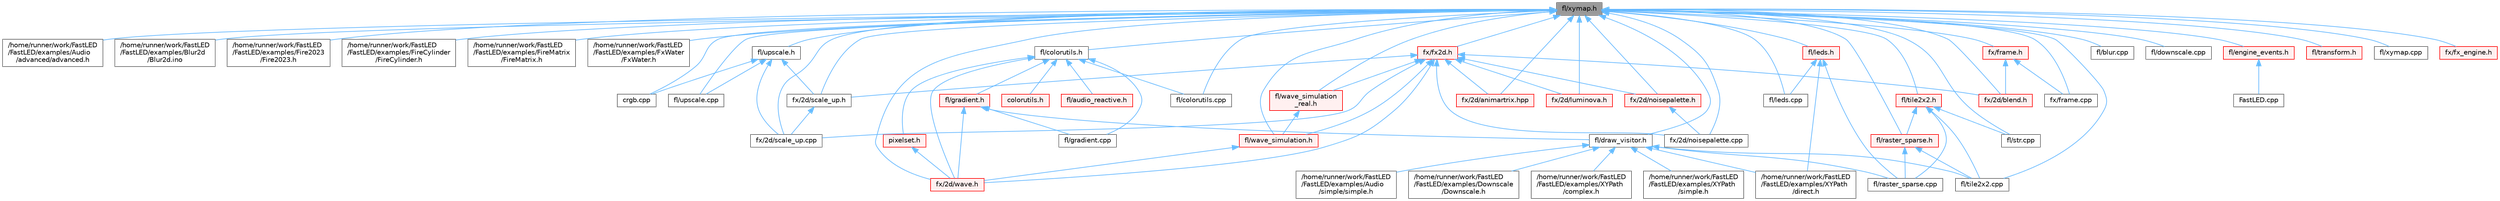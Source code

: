 digraph "fl/xymap.h"
{
 // INTERACTIVE_SVG=YES
 // LATEX_PDF_SIZE
  bgcolor="transparent";
  edge [fontname=Helvetica,fontsize=10,labelfontname=Helvetica,labelfontsize=10];
  node [fontname=Helvetica,fontsize=10,shape=box,height=0.2,width=0.4];
  Node1 [id="Node000001",label="fl/xymap.h",height=0.2,width=0.4,color="gray40", fillcolor="grey60", style="filled", fontcolor="black",tooltip=" "];
  Node1 -> Node2 [id="edge1_Node000001_Node000002",dir="back",color="steelblue1",style="solid",tooltip=" "];
  Node2 [id="Node000002",label="/home/runner/work/FastLED\l/FastLED/examples/Audio\l/advanced/advanced.h",height=0.2,width=0.4,color="grey40", fillcolor="white", style="filled",URL="$da/dc7/advanced_8h.html",tooltip=" "];
  Node1 -> Node3 [id="edge2_Node000001_Node000003",dir="back",color="steelblue1",style="solid",tooltip=" "];
  Node3 [id="Node000003",label="/home/runner/work/FastLED\l/FastLED/examples/Blur2d\l/Blur2d.ino",height=0.2,width=0.4,color="grey40", fillcolor="white", style="filled",URL="$df/d42/_blur2d_8ino.html",tooltip="Demonstrates 2D blur effects on LED matrix."];
  Node1 -> Node4 [id="edge3_Node000001_Node000004",dir="back",color="steelblue1",style="solid",tooltip=" "];
  Node4 [id="Node000004",label="/home/runner/work/FastLED\l/FastLED/examples/Fire2023\l/Fire2023.h",height=0.2,width=0.4,color="grey40", fillcolor="white", style="filled",URL="$de/d71/_fire2023_8h.html",tooltip=" "];
  Node1 -> Node5 [id="edge4_Node000001_Node000005",dir="back",color="steelblue1",style="solid",tooltip=" "];
  Node5 [id="Node000005",label="/home/runner/work/FastLED\l/FastLED/examples/FireCylinder\l/FireCylinder.h",height=0.2,width=0.4,color="grey40", fillcolor="white", style="filled",URL="$d8/dd0/_fire_cylinder_8h.html",tooltip=" "];
  Node1 -> Node6 [id="edge5_Node000001_Node000006",dir="back",color="steelblue1",style="solid",tooltip=" "];
  Node6 [id="Node000006",label="/home/runner/work/FastLED\l/FastLED/examples/FireMatrix\l/FireMatrix.h",height=0.2,width=0.4,color="grey40", fillcolor="white", style="filled",URL="$d5/d88/_fire_matrix_8h.html",tooltip=" "];
  Node1 -> Node7 [id="edge6_Node000001_Node000007",dir="back",color="steelblue1",style="solid",tooltip=" "];
  Node7 [id="Node000007",label="/home/runner/work/FastLED\l/FastLED/examples/FxWater\l/FxWater.h",height=0.2,width=0.4,color="grey40", fillcolor="white", style="filled",URL="$d8/da0/_fx_water_8h.html",tooltip=" "];
  Node1 -> Node8 [id="edge7_Node000001_Node000008",dir="back",color="steelblue1",style="solid",tooltip=" "];
  Node8 [id="Node000008",label="crgb.cpp",height=0.2,width=0.4,color="grey40", fillcolor="white", style="filled",URL="$d0/de3/crgb_8cpp.html",tooltip="Utility functions for the red, green, and blue (RGB) pixel struct."];
  Node1 -> Node9 [id="edge8_Node000001_Node000009",dir="back",color="steelblue1",style="solid",tooltip=" "];
  Node9 [id="Node000009",label="fl/blur.cpp",height=0.2,width=0.4,color="grey40", fillcolor="white", style="filled",URL="$de/dc8/blur_8cpp.html",tooltip=" "];
  Node1 -> Node10 [id="edge9_Node000001_Node000010",dir="back",color="steelblue1",style="solid",tooltip=" "];
  Node10 [id="Node000010",label="fl/colorutils.cpp",height=0.2,width=0.4,color="grey40", fillcolor="white", style="filled",URL="$da/d2d/colorutils_8cpp.html",tooltip="Misc utility functions for palettes, blending, and more."];
  Node1 -> Node11 [id="edge10_Node000001_Node000011",dir="back",color="steelblue1",style="solid",tooltip=" "];
  Node11 [id="Node000011",label="fl/colorutils.h",height=0.2,width=0.4,color="grey40", fillcolor="white", style="filled",URL="$d7/df9/fl_2colorutils_8h.html",tooltip="Utility functions for color fill, palettes, blending, and more."];
  Node11 -> Node12 [id="edge11_Node000011_Node000012",dir="back",color="steelblue1",style="solid",tooltip=" "];
  Node12 [id="Node000012",label="colorutils.h",height=0.2,width=0.4,color="red", fillcolor="#FFF0F0", style="filled",URL="$d1/dfb/colorutils_8h.html",tooltip=" "];
  Node11 -> Node161 [id="edge12_Node000011_Node000161",dir="back",color="steelblue1",style="solid",tooltip=" "];
  Node161 [id="Node000161",label="fl/audio_reactive.h",height=0.2,width=0.4,color="red", fillcolor="#FFF0F0", style="filled",URL="$d1/d9a/audio__reactive_8h.html",tooltip=" "];
  Node11 -> Node10 [id="edge13_Node000011_Node000010",dir="back",color="steelblue1",style="solid",tooltip=" "];
  Node11 -> Node163 [id="edge14_Node000011_Node000163",dir="back",color="steelblue1",style="solid",tooltip=" "];
  Node163 [id="Node000163",label="fl/gradient.cpp",height=0.2,width=0.4,color="grey40", fillcolor="white", style="filled",URL="$d3/d77/gradient_8cpp.html",tooltip=" "];
  Node11 -> Node164 [id="edge15_Node000011_Node000164",dir="back",color="steelblue1",style="solid",tooltip=" "];
  Node164 [id="Node000164",label="fl/gradient.h",height=0.2,width=0.4,color="red", fillcolor="#FFF0F0", style="filled",URL="$db/dfe/gradient_8h.html",tooltip=" "];
  Node164 -> Node165 [id="edge16_Node000164_Node000165",dir="back",color="steelblue1",style="solid",tooltip=" "];
  Node165 [id="Node000165",label="fl/draw_visitor.h",height=0.2,width=0.4,color="grey40", fillcolor="white", style="filled",URL="$d0/d4f/draw__visitor_8h.html",tooltip=" "];
  Node165 -> Node22 [id="edge17_Node000165_Node000022",dir="back",color="steelblue1",style="solid",tooltip=" "];
  Node22 [id="Node000022",label="/home/runner/work/FastLED\l/FastLED/examples/Audio\l/simple/simple.h",height=0.2,width=0.4,color="grey40", fillcolor="white", style="filled",URL="$db/d49/_audio_2simple_2simple_8h.html",tooltip=" "];
  Node165 -> Node38 [id="edge18_Node000165_Node000038",dir="back",color="steelblue1",style="solid",tooltip=" "];
  Node38 [id="Node000038",label="/home/runner/work/FastLED\l/FastLED/examples/Downscale\l/Downscale.h",height=0.2,width=0.4,color="grey40", fillcolor="white", style="filled",URL="$d6/d1a/examples_2_downscale_2downscale_8h.html",tooltip=" "];
  Node165 -> Node100 [id="edge19_Node000165_Node000100",dir="back",color="steelblue1",style="solid",tooltip=" "];
  Node100 [id="Node000100",label="/home/runner/work/FastLED\l/FastLED/examples/XYPath\l/complex.h",height=0.2,width=0.4,color="grey40", fillcolor="white", style="filled",URL="$d7/d3b/complex_8h.html",tooltip=" "];
  Node165 -> Node101 [id="edge20_Node000165_Node000101",dir="back",color="steelblue1",style="solid",tooltip=" "];
  Node101 [id="Node000101",label="/home/runner/work/FastLED\l/FastLED/examples/XYPath\l/direct.h",height=0.2,width=0.4,color="grey40", fillcolor="white", style="filled",URL="$d6/daf/direct_8h.html",tooltip=" "];
  Node165 -> Node102 [id="edge21_Node000165_Node000102",dir="back",color="steelblue1",style="solid",tooltip=" "];
  Node102 [id="Node000102",label="/home/runner/work/FastLED\l/FastLED/examples/XYPath\l/simple.h",height=0.2,width=0.4,color="grey40", fillcolor="white", style="filled",URL="$d3/d52/_x_y_path_2simple_8h.html",tooltip=" "];
  Node165 -> Node166 [id="edge22_Node000165_Node000166",dir="back",color="steelblue1",style="solid",tooltip=" "];
  Node166 [id="Node000166",label="fl/raster_sparse.cpp",height=0.2,width=0.4,color="grey40", fillcolor="white", style="filled",URL="$d7/d58/raster__sparse_8cpp.html",tooltip=" "];
  Node165 -> Node167 [id="edge23_Node000165_Node000167",dir="back",color="steelblue1",style="solid",tooltip=" "];
  Node167 [id="Node000167",label="fl/tile2x2.cpp",height=0.2,width=0.4,color="grey40", fillcolor="white", style="filled",URL="$db/d15/tile2x2_8cpp.html",tooltip=" "];
  Node164 -> Node163 [id="edge24_Node000164_Node000163",dir="back",color="steelblue1",style="solid",tooltip=" "];
  Node164 -> Node153 [id="edge25_Node000164_Node000153",dir="back",color="steelblue1",style="solid",tooltip=" "];
  Node153 [id="Node000153",label="fx/2d/wave.h",height=0.2,width=0.4,color="red", fillcolor="#FFF0F0", style="filled",URL="$de/de9/src_2fx_22d_2wave_8h.html",tooltip=" "];
  Node11 -> Node153 [id="edge26_Node000011_Node000153",dir="back",color="steelblue1",style="solid",tooltip=" "];
  Node11 -> Node151 [id="edge27_Node000011_Node000151",dir="back",color="steelblue1",style="solid",tooltip=" "];
  Node151 [id="Node000151",label="pixelset.h",height=0.2,width=0.4,color="red", fillcolor="#FFF0F0", style="filled",URL="$d4/d46/pixelset_8h.html",tooltip="Declares classes for managing logical groups of LEDs."];
  Node151 -> Node153 [id="edge28_Node000151_Node000153",dir="back",color="steelblue1",style="solid",tooltip=" "];
  Node1 -> Node169 [id="edge29_Node000001_Node000169",dir="back",color="steelblue1",style="solid",tooltip=" "];
  Node169 [id="Node000169",label="fl/downscale.cpp",height=0.2,width=0.4,color="grey40", fillcolor="white", style="filled",URL="$d8/df9/downscale_8cpp.html",tooltip=" "];
  Node1 -> Node165 [id="edge30_Node000001_Node000165",dir="back",color="steelblue1",style="solid",tooltip=" "];
  Node1 -> Node170 [id="edge31_Node000001_Node000170",dir="back",color="steelblue1",style="solid",tooltip=" "];
  Node170 [id="Node000170",label="fl/engine_events.h",height=0.2,width=0.4,color="red", fillcolor="#FFF0F0", style="filled",URL="$db/dc0/engine__events_8h.html",tooltip=" "];
  Node170 -> Node105 [id="edge32_Node000170_Node000105",dir="back",color="steelblue1",style="solid",tooltip=" "];
  Node105 [id="Node000105",label="FastLED.cpp",height=0.2,width=0.4,color="grey40", fillcolor="white", style="filled",URL="$d6/dda/_fast_l_e_d_8cpp.html",tooltip="Central source file for FastLED, implements the CFastLED class/object."];
  Node1 -> Node182 [id="edge33_Node000001_Node000182",dir="back",color="steelblue1",style="solid",tooltip=" "];
  Node182 [id="Node000182",label="fl/leds.cpp",height=0.2,width=0.4,color="grey40", fillcolor="white", style="filled",URL="$d6/d78/leds_8cpp.html",tooltip=" "];
  Node1 -> Node183 [id="edge34_Node000001_Node000183",dir="back",color="steelblue1",style="solid",tooltip=" "];
  Node183 [id="Node000183",label="fl/leds.h",height=0.2,width=0.4,color="red", fillcolor="#FFF0F0", style="filled",URL="$da/d78/leds_8h.html",tooltip=" "];
  Node183 -> Node101 [id="edge35_Node000183_Node000101",dir="back",color="steelblue1",style="solid",tooltip=" "];
  Node183 -> Node182 [id="edge36_Node000183_Node000182",dir="back",color="steelblue1",style="solid",tooltip=" "];
  Node183 -> Node166 [id="edge37_Node000183_Node000166",dir="back",color="steelblue1",style="solid",tooltip=" "];
  Node1 -> Node192 [id="edge38_Node000001_Node000192",dir="back",color="steelblue1",style="solid",tooltip=" "];
  Node192 [id="Node000192",label="fl/raster_sparse.h",height=0.2,width=0.4,color="red", fillcolor="#FFF0F0", style="filled",URL="$d4/df9/raster__sparse_8h.html",tooltip=" "];
  Node192 -> Node166 [id="edge39_Node000192_Node000166",dir="back",color="steelblue1",style="solid",tooltip=" "];
  Node192 -> Node167 [id="edge40_Node000192_Node000167",dir="back",color="steelblue1",style="solid",tooltip=" "];
  Node1 -> Node195 [id="edge41_Node000001_Node000195",dir="back",color="steelblue1",style="solid",tooltip=" "];
  Node195 [id="Node000195",label="fl/str.cpp",height=0.2,width=0.4,color="grey40", fillcolor="white", style="filled",URL="$d1/d1f/str_8cpp.html",tooltip=" "];
  Node1 -> Node167 [id="edge42_Node000001_Node000167",dir="back",color="steelblue1",style="solid",tooltip=" "];
  Node1 -> Node196 [id="edge43_Node000001_Node000196",dir="back",color="steelblue1",style="solid",tooltip=" "];
  Node196 [id="Node000196",label="fl/tile2x2.h",height=0.2,width=0.4,color="red", fillcolor="#FFF0F0", style="filled",URL="$d2/db4/tile2x2_8h.html",tooltip=" "];
  Node196 -> Node166 [id="edge44_Node000196_Node000166",dir="back",color="steelblue1",style="solid",tooltip=" "];
  Node196 -> Node192 [id="edge45_Node000196_Node000192",dir="back",color="steelblue1",style="solid",tooltip=" "];
  Node196 -> Node195 [id="edge46_Node000196_Node000195",dir="back",color="steelblue1",style="solid",tooltip=" "];
  Node196 -> Node167 [id="edge47_Node000196_Node000167",dir="back",color="steelblue1",style="solid",tooltip=" "];
  Node1 -> Node203 [id="edge48_Node000001_Node000203",dir="back",color="steelblue1",style="solid",tooltip=" "];
  Node203 [id="Node000203",label="fl/transform.h",height=0.2,width=0.4,color="red", fillcolor="#FFF0F0", style="filled",URL="$d2/d80/transform_8h.html",tooltip=" "];
  Node1 -> Node205 [id="edge49_Node000001_Node000205",dir="back",color="steelblue1",style="solid",tooltip=" "];
  Node205 [id="Node000205",label="fl/upscale.cpp",height=0.2,width=0.4,color="grey40", fillcolor="white", style="filled",URL="$d0/d4f/upscale_8cpp.html",tooltip=" "];
  Node1 -> Node206 [id="edge50_Node000001_Node000206",dir="back",color="steelblue1",style="solid",tooltip=" "];
  Node206 [id="Node000206",label="fl/upscale.h",height=0.2,width=0.4,color="grey40", fillcolor="white", style="filled",URL="$d6/d0c/upscale_8h.html",tooltip=" "];
  Node206 -> Node8 [id="edge51_Node000206_Node000008",dir="back",color="steelblue1",style="solid",tooltip=" "];
  Node206 -> Node205 [id="edge52_Node000206_Node000205",dir="back",color="steelblue1",style="solid",tooltip=" "];
  Node206 -> Node137 [id="edge53_Node000206_Node000137",dir="back",color="steelblue1",style="solid",tooltip=" "];
  Node137 [id="Node000137",label="fx/2d/scale_up.cpp",height=0.2,width=0.4,color="grey40", fillcolor="white", style="filled",URL="$dc/d8c/scale__up_8cpp.html",tooltip=" "];
  Node206 -> Node207 [id="edge54_Node000206_Node000207",dir="back",color="steelblue1",style="solid",tooltip=" "];
  Node207 [id="Node000207",label="fx/2d/scale_up.h",height=0.2,width=0.4,color="grey40", fillcolor="white", style="filled",URL="$d2/d74/scale__up_8h.html",tooltip="Expands a grid using bilinear interpolation and scaling up."];
  Node207 -> Node137 [id="edge55_Node000207_Node000137",dir="back",color="steelblue1",style="solid",tooltip=" "];
  Node1 -> Node208 [id="edge56_Node000001_Node000208",dir="back",color="steelblue1",style="solid",tooltip=" "];
  Node208 [id="Node000208",label="fl/wave_simulation.h",height=0.2,width=0.4,color="red", fillcolor="#FFF0F0", style="filled",URL="$dc/d36/wave__simulation_8h.html",tooltip=" "];
  Node208 -> Node153 [id="edge57_Node000208_Node000153",dir="back",color="steelblue1",style="solid",tooltip=" "];
  Node1 -> Node210 [id="edge58_Node000001_Node000210",dir="back",color="steelblue1",style="solid",tooltip=" "];
  Node210 [id="Node000210",label="fl/wave_simulation\l_real.h",height=0.2,width=0.4,color="red", fillcolor="#FFF0F0", style="filled",URL="$dd/d8e/wave__simulation__real_8h.html",tooltip=" "];
  Node210 -> Node208 [id="edge59_Node000210_Node000208",dir="back",color="steelblue1",style="solid",tooltip=" "];
  Node1 -> Node212 [id="edge60_Node000001_Node000212",dir="back",color="steelblue1",style="solid",tooltip=" "];
  Node212 [id="Node000212",label="fl/xymap.cpp",height=0.2,width=0.4,color="grey40", fillcolor="white", style="filled",URL="$d7/d09/xymap_8cpp.html",tooltip=" "];
  Node1 -> Node150 [id="edge61_Node000001_Node000150",dir="back",color="steelblue1",style="solid",tooltip=" "];
  Node150 [id="Node000150",label="fx/2d/animartrix.hpp",height=0.2,width=0.4,color="red", fillcolor="#FFF0F0", style="filled",URL="$d3/dc3/animartrix_8hpp.html",tooltip=" "];
  Node1 -> Node213 [id="edge62_Node000001_Node000213",dir="back",color="steelblue1",style="solid",tooltip=" "];
  Node213 [id="Node000213",label="fx/2d/blend.h",height=0.2,width=0.4,color="red", fillcolor="#FFF0F0", style="filled",URL="$d8/d4e/blend_8h.html",tooltip=" "];
  Node1 -> Node132 [id="edge63_Node000001_Node000132",dir="back",color="steelblue1",style="solid",tooltip=" "];
  Node132 [id="Node000132",label="fx/2d/luminova.h",height=0.2,width=0.4,color="red", fillcolor="#FFF0F0", style="filled",URL="$d4/dd9/src_2fx_22d_2luminova_8h.html",tooltip=" "];
  Node1 -> Node134 [id="edge64_Node000001_Node000134",dir="back",color="steelblue1",style="solid",tooltip=" "];
  Node134 [id="Node000134",label="fx/2d/noisepalette.cpp",height=0.2,width=0.4,color="grey40", fillcolor="white", style="filled",URL="$d6/d66/noisepalette_8cpp.html",tooltip=" "];
  Node1 -> Node135 [id="edge65_Node000001_Node000135",dir="back",color="steelblue1",style="solid",tooltip=" "];
  Node135 [id="Node000135",label="fx/2d/noisepalette.h",height=0.2,width=0.4,color="red", fillcolor="#FFF0F0", style="filled",URL="$d6/dc7/noisepalette_8h.html",tooltip="Demonstrates how to mix noise generation with color palettes on a 2D LED matrix."];
  Node135 -> Node134 [id="edge66_Node000135_Node000134",dir="back",color="steelblue1",style="solid",tooltip=" "];
  Node1 -> Node137 [id="edge67_Node000001_Node000137",dir="back",color="steelblue1",style="solid",tooltip=" "];
  Node1 -> Node207 [id="edge68_Node000001_Node000207",dir="back",color="steelblue1",style="solid",tooltip=" "];
  Node1 -> Node153 [id="edge69_Node000001_Node000153",dir="back",color="steelblue1",style="solid",tooltip=" "];
  Node1 -> Node214 [id="edge70_Node000001_Node000214",dir="back",color="steelblue1",style="solid",tooltip=" "];
  Node214 [id="Node000214",label="fx/frame.cpp",height=0.2,width=0.4,color="grey40", fillcolor="white", style="filled",URL="$da/d14/frame_8cpp.html",tooltip=" "];
  Node1 -> Node215 [id="edge71_Node000001_Node000215",dir="back",color="steelblue1",style="solid",tooltip=" "];
  Node215 [id="Node000215",label="fx/frame.h",height=0.2,width=0.4,color="red", fillcolor="#FFF0F0", style="filled",URL="$df/d7d/frame_8h.html",tooltip=" "];
  Node215 -> Node213 [id="edge72_Node000215_Node000213",dir="back",color="steelblue1",style="solid",tooltip=" "];
  Node215 -> Node214 [id="edge73_Node000215_Node000214",dir="back",color="steelblue1",style="solid",tooltip=" "];
  Node1 -> Node226 [id="edge74_Node000001_Node000226",dir="back",color="steelblue1",style="solid",tooltip=" "];
  Node226 [id="Node000226",label="fx/fx2d.h",height=0.2,width=0.4,color="red", fillcolor="#FFF0F0", style="filled",URL="$d9/d43/fx2d_8h.html",tooltip=" "];
  Node226 -> Node208 [id="edge75_Node000226_Node000208",dir="back",color="steelblue1",style="solid",tooltip=" "];
  Node226 -> Node210 [id="edge76_Node000226_Node000210",dir="back",color="steelblue1",style="solid",tooltip=" "];
  Node226 -> Node150 [id="edge77_Node000226_Node000150",dir="back",color="steelblue1",style="solid",tooltip=" "];
  Node226 -> Node213 [id="edge78_Node000226_Node000213",dir="back",color="steelblue1",style="solid",tooltip=" "];
  Node226 -> Node132 [id="edge79_Node000226_Node000132",dir="back",color="steelblue1",style="solid",tooltip=" "];
  Node226 -> Node134 [id="edge80_Node000226_Node000134",dir="back",color="steelblue1",style="solid",tooltip=" "];
  Node226 -> Node135 [id="edge81_Node000226_Node000135",dir="back",color="steelblue1",style="solid",tooltip=" "];
  Node226 -> Node137 [id="edge82_Node000226_Node000137",dir="back",color="steelblue1",style="solid",tooltip=" "];
  Node226 -> Node207 [id="edge83_Node000226_Node000207",dir="back",color="steelblue1",style="solid",tooltip=" "];
  Node226 -> Node153 [id="edge84_Node000226_Node000153",dir="back",color="steelblue1",style="solid",tooltip=" "];
  Node1 -> Node177 [id="edge85_Node000001_Node000177",dir="back",color="steelblue1",style="solid",tooltip=" "];
  Node177 [id="Node000177",label="fx/fx_engine.h",height=0.2,width=0.4,color="red", fillcolor="#FFF0F0", style="filled",URL="$d9/d3c/fx__engine_8h.html",tooltip=" "];
}

